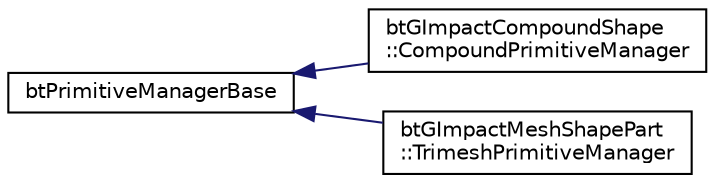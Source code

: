 digraph "Graphical Class Hierarchy"
{
  edge [fontname="Helvetica",fontsize="10",labelfontname="Helvetica",labelfontsize="10"];
  node [fontname="Helvetica",fontsize="10",shape=record];
  rankdir="LR";
  Node1 [label="btPrimitiveManagerBase",height=0.2,width=0.4,color="black", fillcolor="white", style="filled",URL="$classbt_primitive_manager_base.html",tooltip="Prototype Base class for primitive classification. "];
  Node1 -> Node2 [dir="back",color="midnightblue",fontsize="10",style="solid",fontname="Helvetica"];
  Node2 [label="btGImpactCompoundShape\l::CompoundPrimitiveManager",height=0.2,width=0.4,color="black", fillcolor="white", style="filled",URL="$classbt_g_impact_compound_shape_1_1_compound_primitive_manager.html",tooltip="compound primitive manager "];
  Node1 -> Node3 [dir="back",color="midnightblue",fontsize="10",style="solid",fontname="Helvetica"];
  Node3 [label="btGImpactMeshShapePart\l::TrimeshPrimitiveManager",height=0.2,width=0.4,color="black", fillcolor="white", style="filled",URL="$classbt_g_impact_mesh_shape_part_1_1_trimesh_primitive_manager.html",tooltip="Trimesh primitive manager. "];
}
